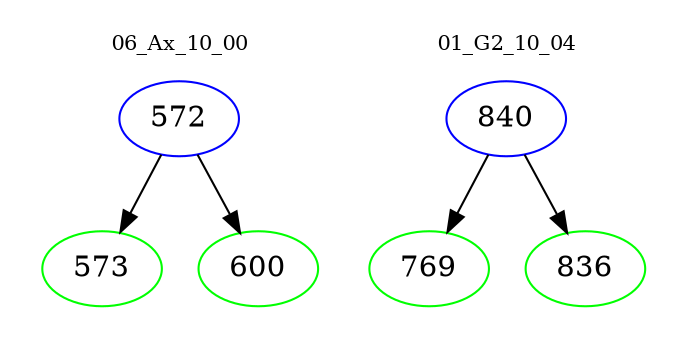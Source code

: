 digraph{
subgraph cluster_0 {
color = white
label = "06_Ax_10_00";
fontsize=10;
T0_572 [label="572", color="blue"]
T0_572 -> T0_573 [color="black"]
T0_573 [label="573", color="green"]
T0_572 -> T0_600 [color="black"]
T0_600 [label="600", color="green"]
}
subgraph cluster_1 {
color = white
label = "01_G2_10_04";
fontsize=10;
T1_840 [label="840", color="blue"]
T1_840 -> T1_769 [color="black"]
T1_769 [label="769", color="green"]
T1_840 -> T1_836 [color="black"]
T1_836 [label="836", color="green"]
}
}
